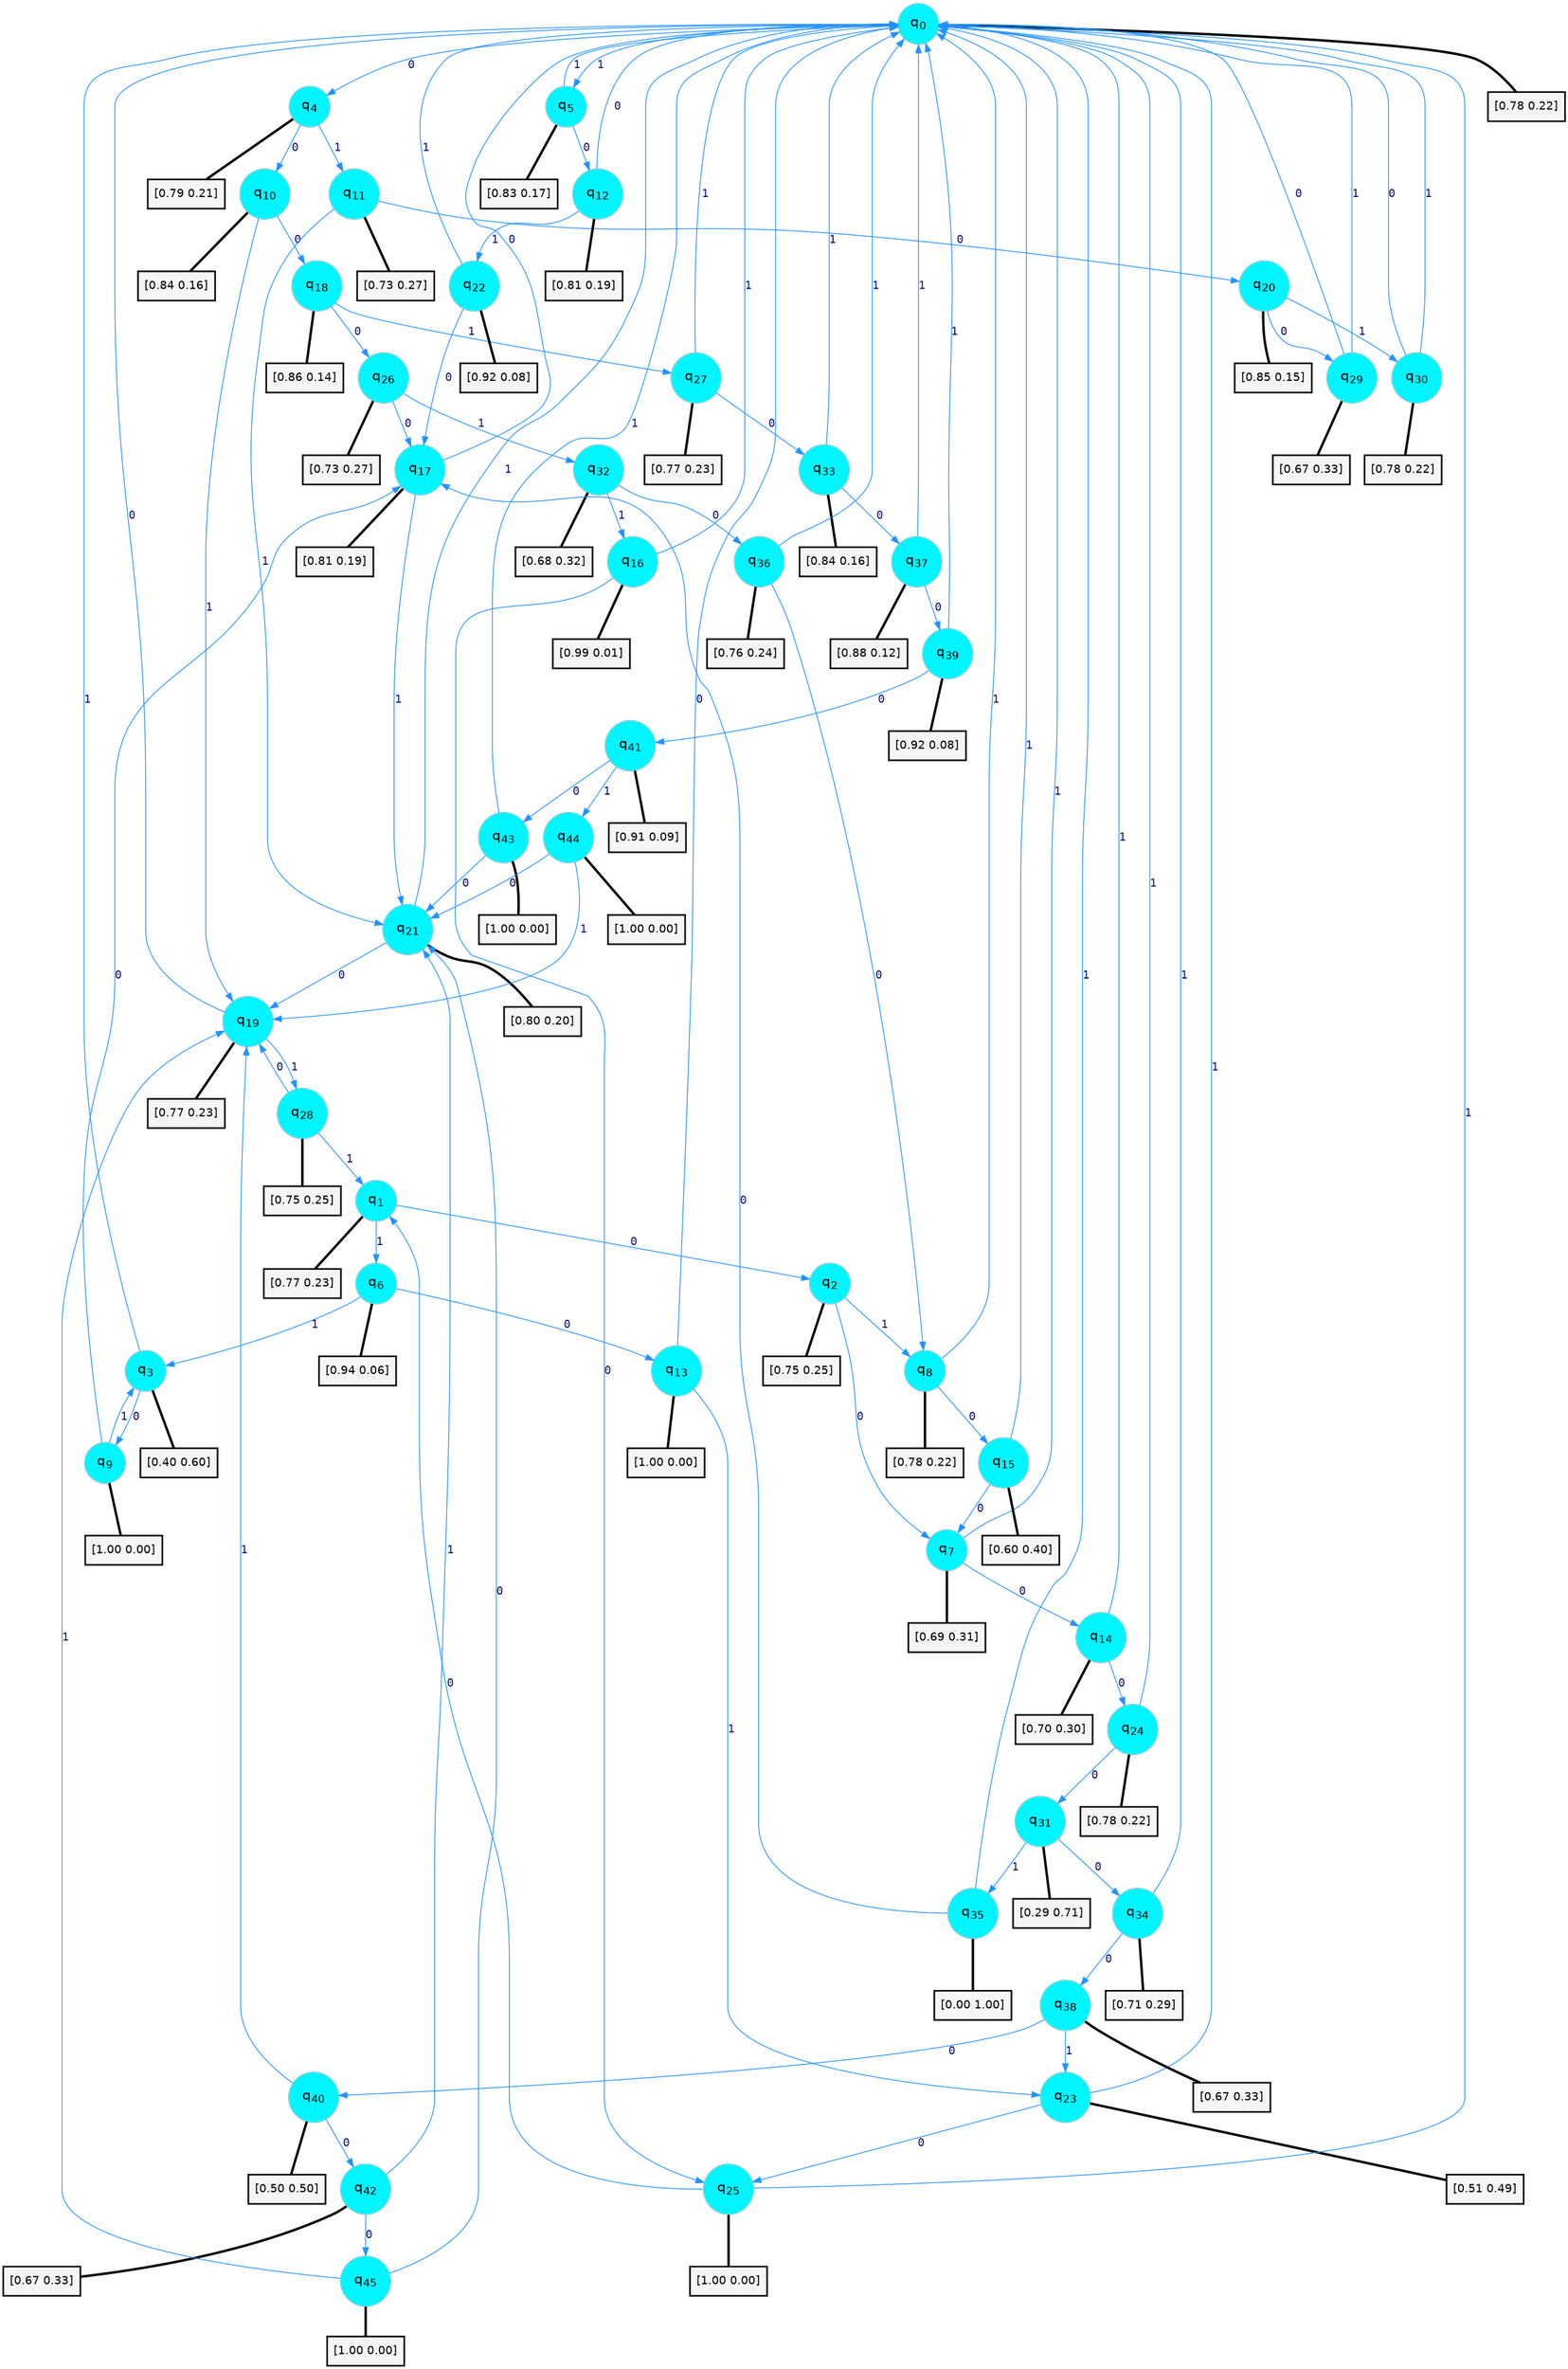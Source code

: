 digraph G {
graph [
bgcolor=transparent, dpi=300, rankdir=TD, size="40,25"];
node [
color=gray, fillcolor=turquoise1, fontcolor=black, fontname=Helvetica, fontsize=16, fontweight=bold, shape=circle, style=filled];
edge [
arrowsize=1, color=dodgerblue1, fontcolor=midnightblue, fontname=courier, fontweight=bold, penwidth=1, style=solid, weight=20];
0[label=<q<SUB>0</SUB>>];
1[label=<q<SUB>1</SUB>>];
2[label=<q<SUB>2</SUB>>];
3[label=<q<SUB>3</SUB>>];
4[label=<q<SUB>4</SUB>>];
5[label=<q<SUB>5</SUB>>];
6[label=<q<SUB>6</SUB>>];
7[label=<q<SUB>7</SUB>>];
8[label=<q<SUB>8</SUB>>];
9[label=<q<SUB>9</SUB>>];
10[label=<q<SUB>10</SUB>>];
11[label=<q<SUB>11</SUB>>];
12[label=<q<SUB>12</SUB>>];
13[label=<q<SUB>13</SUB>>];
14[label=<q<SUB>14</SUB>>];
15[label=<q<SUB>15</SUB>>];
16[label=<q<SUB>16</SUB>>];
17[label=<q<SUB>17</SUB>>];
18[label=<q<SUB>18</SUB>>];
19[label=<q<SUB>19</SUB>>];
20[label=<q<SUB>20</SUB>>];
21[label=<q<SUB>21</SUB>>];
22[label=<q<SUB>22</SUB>>];
23[label=<q<SUB>23</SUB>>];
24[label=<q<SUB>24</SUB>>];
25[label=<q<SUB>25</SUB>>];
26[label=<q<SUB>26</SUB>>];
27[label=<q<SUB>27</SUB>>];
28[label=<q<SUB>28</SUB>>];
29[label=<q<SUB>29</SUB>>];
30[label=<q<SUB>30</SUB>>];
31[label=<q<SUB>31</SUB>>];
32[label=<q<SUB>32</SUB>>];
33[label=<q<SUB>33</SUB>>];
34[label=<q<SUB>34</SUB>>];
35[label=<q<SUB>35</SUB>>];
36[label=<q<SUB>36</SUB>>];
37[label=<q<SUB>37</SUB>>];
38[label=<q<SUB>38</SUB>>];
39[label=<q<SUB>39</SUB>>];
40[label=<q<SUB>40</SUB>>];
41[label=<q<SUB>41</SUB>>];
42[label=<q<SUB>42</SUB>>];
43[label=<q<SUB>43</SUB>>];
44[label=<q<SUB>44</SUB>>];
45[label=<q<SUB>45</SUB>>];
46[label="[0.78 0.22]", shape=box,fontcolor=black, fontname=Helvetica, fontsize=14, penwidth=2, fillcolor=whitesmoke,color=black];
47[label="[0.77 0.23]", shape=box,fontcolor=black, fontname=Helvetica, fontsize=14, penwidth=2, fillcolor=whitesmoke,color=black];
48[label="[0.75 0.25]", shape=box,fontcolor=black, fontname=Helvetica, fontsize=14, penwidth=2, fillcolor=whitesmoke,color=black];
49[label="[0.40 0.60]", shape=box,fontcolor=black, fontname=Helvetica, fontsize=14, penwidth=2, fillcolor=whitesmoke,color=black];
50[label="[0.79 0.21]", shape=box,fontcolor=black, fontname=Helvetica, fontsize=14, penwidth=2, fillcolor=whitesmoke,color=black];
51[label="[0.83 0.17]", shape=box,fontcolor=black, fontname=Helvetica, fontsize=14, penwidth=2, fillcolor=whitesmoke,color=black];
52[label="[0.94 0.06]", shape=box,fontcolor=black, fontname=Helvetica, fontsize=14, penwidth=2, fillcolor=whitesmoke,color=black];
53[label="[0.69 0.31]", shape=box,fontcolor=black, fontname=Helvetica, fontsize=14, penwidth=2, fillcolor=whitesmoke,color=black];
54[label="[0.78 0.22]", shape=box,fontcolor=black, fontname=Helvetica, fontsize=14, penwidth=2, fillcolor=whitesmoke,color=black];
55[label="[1.00 0.00]", shape=box,fontcolor=black, fontname=Helvetica, fontsize=14, penwidth=2, fillcolor=whitesmoke,color=black];
56[label="[0.84 0.16]", shape=box,fontcolor=black, fontname=Helvetica, fontsize=14, penwidth=2, fillcolor=whitesmoke,color=black];
57[label="[0.73 0.27]", shape=box,fontcolor=black, fontname=Helvetica, fontsize=14, penwidth=2, fillcolor=whitesmoke,color=black];
58[label="[0.81 0.19]", shape=box,fontcolor=black, fontname=Helvetica, fontsize=14, penwidth=2, fillcolor=whitesmoke,color=black];
59[label="[1.00 0.00]", shape=box,fontcolor=black, fontname=Helvetica, fontsize=14, penwidth=2, fillcolor=whitesmoke,color=black];
60[label="[0.70 0.30]", shape=box,fontcolor=black, fontname=Helvetica, fontsize=14, penwidth=2, fillcolor=whitesmoke,color=black];
61[label="[0.60 0.40]", shape=box,fontcolor=black, fontname=Helvetica, fontsize=14, penwidth=2, fillcolor=whitesmoke,color=black];
62[label="[0.99 0.01]", shape=box,fontcolor=black, fontname=Helvetica, fontsize=14, penwidth=2, fillcolor=whitesmoke,color=black];
63[label="[0.81 0.19]", shape=box,fontcolor=black, fontname=Helvetica, fontsize=14, penwidth=2, fillcolor=whitesmoke,color=black];
64[label="[0.86 0.14]", shape=box,fontcolor=black, fontname=Helvetica, fontsize=14, penwidth=2, fillcolor=whitesmoke,color=black];
65[label="[0.77 0.23]", shape=box,fontcolor=black, fontname=Helvetica, fontsize=14, penwidth=2, fillcolor=whitesmoke,color=black];
66[label="[0.85 0.15]", shape=box,fontcolor=black, fontname=Helvetica, fontsize=14, penwidth=2, fillcolor=whitesmoke,color=black];
67[label="[0.80 0.20]", shape=box,fontcolor=black, fontname=Helvetica, fontsize=14, penwidth=2, fillcolor=whitesmoke,color=black];
68[label="[0.92 0.08]", shape=box,fontcolor=black, fontname=Helvetica, fontsize=14, penwidth=2, fillcolor=whitesmoke,color=black];
69[label="[0.51 0.49]", shape=box,fontcolor=black, fontname=Helvetica, fontsize=14, penwidth=2, fillcolor=whitesmoke,color=black];
70[label="[0.78 0.22]", shape=box,fontcolor=black, fontname=Helvetica, fontsize=14, penwidth=2, fillcolor=whitesmoke,color=black];
71[label="[1.00 0.00]", shape=box,fontcolor=black, fontname=Helvetica, fontsize=14, penwidth=2, fillcolor=whitesmoke,color=black];
72[label="[0.73 0.27]", shape=box,fontcolor=black, fontname=Helvetica, fontsize=14, penwidth=2, fillcolor=whitesmoke,color=black];
73[label="[0.77 0.23]", shape=box,fontcolor=black, fontname=Helvetica, fontsize=14, penwidth=2, fillcolor=whitesmoke,color=black];
74[label="[0.75 0.25]", shape=box,fontcolor=black, fontname=Helvetica, fontsize=14, penwidth=2, fillcolor=whitesmoke,color=black];
75[label="[0.67 0.33]", shape=box,fontcolor=black, fontname=Helvetica, fontsize=14, penwidth=2, fillcolor=whitesmoke,color=black];
76[label="[0.78 0.22]", shape=box,fontcolor=black, fontname=Helvetica, fontsize=14, penwidth=2, fillcolor=whitesmoke,color=black];
77[label="[0.29 0.71]", shape=box,fontcolor=black, fontname=Helvetica, fontsize=14, penwidth=2, fillcolor=whitesmoke,color=black];
78[label="[0.68 0.32]", shape=box,fontcolor=black, fontname=Helvetica, fontsize=14, penwidth=2, fillcolor=whitesmoke,color=black];
79[label="[0.84 0.16]", shape=box,fontcolor=black, fontname=Helvetica, fontsize=14, penwidth=2, fillcolor=whitesmoke,color=black];
80[label="[0.71 0.29]", shape=box,fontcolor=black, fontname=Helvetica, fontsize=14, penwidth=2, fillcolor=whitesmoke,color=black];
81[label="[0.00 1.00]", shape=box,fontcolor=black, fontname=Helvetica, fontsize=14, penwidth=2, fillcolor=whitesmoke,color=black];
82[label="[0.76 0.24]", shape=box,fontcolor=black, fontname=Helvetica, fontsize=14, penwidth=2, fillcolor=whitesmoke,color=black];
83[label="[0.88 0.12]", shape=box,fontcolor=black, fontname=Helvetica, fontsize=14, penwidth=2, fillcolor=whitesmoke,color=black];
84[label="[0.67 0.33]", shape=box,fontcolor=black, fontname=Helvetica, fontsize=14, penwidth=2, fillcolor=whitesmoke,color=black];
85[label="[0.92 0.08]", shape=box,fontcolor=black, fontname=Helvetica, fontsize=14, penwidth=2, fillcolor=whitesmoke,color=black];
86[label="[0.50 0.50]", shape=box,fontcolor=black, fontname=Helvetica, fontsize=14, penwidth=2, fillcolor=whitesmoke,color=black];
87[label="[0.91 0.09]", shape=box,fontcolor=black, fontname=Helvetica, fontsize=14, penwidth=2, fillcolor=whitesmoke,color=black];
88[label="[0.67 0.33]", shape=box,fontcolor=black, fontname=Helvetica, fontsize=14, penwidth=2, fillcolor=whitesmoke,color=black];
89[label="[1.00 0.00]", shape=box,fontcolor=black, fontname=Helvetica, fontsize=14, penwidth=2, fillcolor=whitesmoke,color=black];
90[label="[1.00 0.00]", shape=box,fontcolor=black, fontname=Helvetica, fontsize=14, penwidth=2, fillcolor=whitesmoke,color=black];
91[label="[1.00 0.00]", shape=box,fontcolor=black, fontname=Helvetica, fontsize=14, penwidth=2, fillcolor=whitesmoke,color=black];
0->4 [label=0];
0->5 [label=1];
0->46 [arrowhead=none, penwidth=3,color=black];
1->2 [label=0];
1->6 [label=1];
1->47 [arrowhead=none, penwidth=3,color=black];
2->7 [label=0];
2->8 [label=1];
2->48 [arrowhead=none, penwidth=3,color=black];
3->9 [label=0];
3->0 [label=1];
3->49 [arrowhead=none, penwidth=3,color=black];
4->10 [label=0];
4->11 [label=1];
4->50 [arrowhead=none, penwidth=3,color=black];
5->12 [label=0];
5->0 [label=1];
5->51 [arrowhead=none, penwidth=3,color=black];
6->13 [label=0];
6->3 [label=1];
6->52 [arrowhead=none, penwidth=3,color=black];
7->14 [label=0];
7->0 [label=1];
7->53 [arrowhead=none, penwidth=3,color=black];
8->15 [label=0];
8->0 [label=1];
8->54 [arrowhead=none, penwidth=3,color=black];
9->17 [label=0];
9->3 [label=1];
9->55 [arrowhead=none, penwidth=3,color=black];
10->18 [label=0];
10->19 [label=1];
10->56 [arrowhead=none, penwidth=3,color=black];
11->20 [label=0];
11->21 [label=1];
11->57 [arrowhead=none, penwidth=3,color=black];
12->0 [label=0];
12->22 [label=1];
12->58 [arrowhead=none, penwidth=3,color=black];
13->0 [label=0];
13->23 [label=1];
13->59 [arrowhead=none, penwidth=3,color=black];
14->24 [label=0];
14->0 [label=1];
14->60 [arrowhead=none, penwidth=3,color=black];
15->7 [label=0];
15->0 [label=1];
15->61 [arrowhead=none, penwidth=3,color=black];
16->25 [label=0];
16->0 [label=1];
16->62 [arrowhead=none, penwidth=3,color=black];
17->0 [label=0];
17->21 [label=1];
17->63 [arrowhead=none, penwidth=3,color=black];
18->26 [label=0];
18->27 [label=1];
18->64 [arrowhead=none, penwidth=3,color=black];
19->0 [label=0];
19->28 [label=1];
19->65 [arrowhead=none, penwidth=3,color=black];
20->29 [label=0];
20->30 [label=1];
20->66 [arrowhead=none, penwidth=3,color=black];
21->19 [label=0];
21->0 [label=1];
21->67 [arrowhead=none, penwidth=3,color=black];
22->17 [label=0];
22->0 [label=1];
22->68 [arrowhead=none, penwidth=3,color=black];
23->25 [label=0];
23->0 [label=1];
23->69 [arrowhead=none, penwidth=3,color=black];
24->31 [label=0];
24->0 [label=1];
24->70 [arrowhead=none, penwidth=3,color=black];
25->1 [label=0];
25->0 [label=1];
25->71 [arrowhead=none, penwidth=3,color=black];
26->17 [label=0];
26->32 [label=1];
26->72 [arrowhead=none, penwidth=3,color=black];
27->33 [label=0];
27->0 [label=1];
27->73 [arrowhead=none, penwidth=3,color=black];
28->19 [label=0];
28->1 [label=1];
28->74 [arrowhead=none, penwidth=3,color=black];
29->0 [label=0];
29->0 [label=1];
29->75 [arrowhead=none, penwidth=3,color=black];
30->0 [label=0];
30->0 [label=1];
30->76 [arrowhead=none, penwidth=3,color=black];
31->34 [label=0];
31->35 [label=1];
31->77 [arrowhead=none, penwidth=3,color=black];
32->36 [label=0];
32->16 [label=1];
32->78 [arrowhead=none, penwidth=3,color=black];
33->37 [label=0];
33->0 [label=1];
33->79 [arrowhead=none, penwidth=3,color=black];
34->38 [label=0];
34->0 [label=1];
34->80 [arrowhead=none, penwidth=3,color=black];
35->17 [label=0];
35->0 [label=1];
35->81 [arrowhead=none, penwidth=3,color=black];
36->8 [label=0];
36->0 [label=1];
36->82 [arrowhead=none, penwidth=3,color=black];
37->39 [label=0];
37->0 [label=1];
37->83 [arrowhead=none, penwidth=3,color=black];
38->40 [label=0];
38->23 [label=1];
38->84 [arrowhead=none, penwidth=3,color=black];
39->41 [label=0];
39->0 [label=1];
39->85 [arrowhead=none, penwidth=3,color=black];
40->42 [label=0];
40->19 [label=1];
40->86 [arrowhead=none, penwidth=3,color=black];
41->43 [label=0];
41->44 [label=1];
41->87 [arrowhead=none, penwidth=3,color=black];
42->45 [label=0];
42->21 [label=1];
42->88 [arrowhead=none, penwidth=3,color=black];
43->21 [label=0];
43->0 [label=1];
43->89 [arrowhead=none, penwidth=3,color=black];
44->21 [label=0];
44->19 [label=1];
44->90 [arrowhead=none, penwidth=3,color=black];
45->21 [label=0];
45->19 [label=1];
45->91 [arrowhead=none, penwidth=3,color=black];
}
